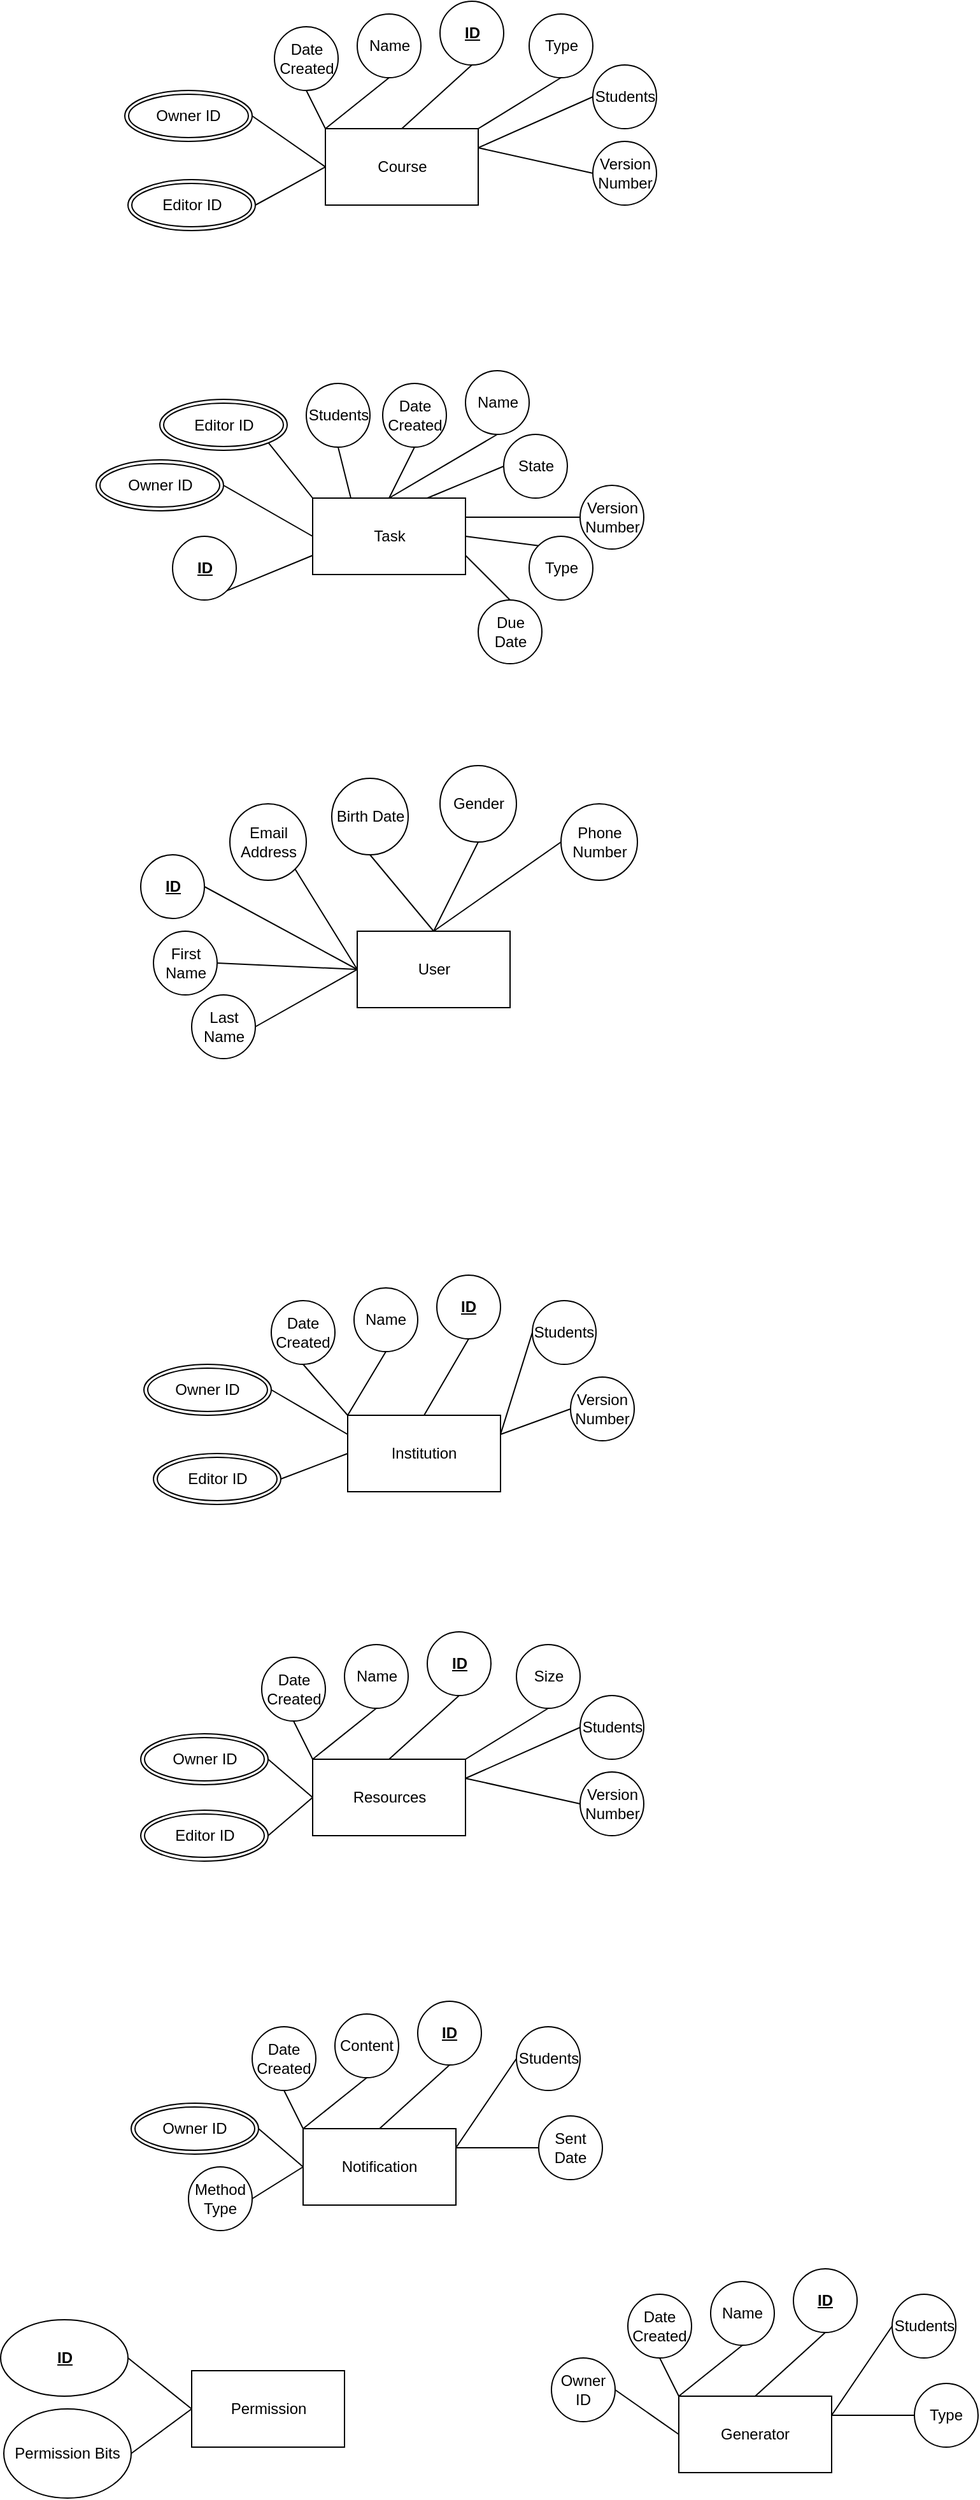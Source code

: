 <mxfile version="21.2.1" type="github">
  <diagram id="R2lEEEUBdFMjLlhIrx00" name="Page-1">
    <mxGraphModel dx="954" dy="1748" grid="1" gridSize="10" guides="1" tooltips="1" connect="1" arrows="1" fold="1" page="1" pageScale="1" pageWidth="850" pageHeight="1100" math="0" shadow="0" extFonts="Permanent Marker^https://fonts.googleapis.com/css?family=Permanent+Marker">
      <root>
        <mxCell id="0" />
        <mxCell id="1" parent="0" />
        <mxCell id="CtZSEA7i2D5SScJN1McE-1" value="User" style="rounded=0;whiteSpace=wrap;html=1;" parent="1" vertex="1">
          <mxGeometry x="327.5" y="-160" width="120" height="60" as="geometry" />
        </mxCell>
        <mxCell id="CtZSEA7i2D5SScJN1McE-2" value="Course" style="rounded=0;whiteSpace=wrap;html=1;" parent="1" vertex="1">
          <mxGeometry x="302.5" y="-790" width="120" height="60" as="geometry" />
        </mxCell>
        <mxCell id="CtZSEA7i2D5SScJN1McE-3" value="Task" style="rounded=0;whiteSpace=wrap;html=1;" parent="1" vertex="1">
          <mxGeometry x="292.5" y="-500" width="120" height="60" as="geometry" />
        </mxCell>
        <mxCell id="uw39ci3O_gwY2ypVidcm-2" value="&lt;b&gt;&lt;u&gt;ID&lt;/u&gt;&lt;/b&gt;" style="ellipse;whiteSpace=wrap;html=1;" parent="1" vertex="1">
          <mxGeometry x="157.5" y="-220" width="50" height="50" as="geometry" />
        </mxCell>
        <mxCell id="uw39ci3O_gwY2ypVidcm-3" value="First Name" style="ellipse;whiteSpace=wrap;html=1;" parent="1" vertex="1">
          <mxGeometry x="167.5" y="-160" width="50" height="50" as="geometry" />
        </mxCell>
        <mxCell id="uw39ci3O_gwY2ypVidcm-4" value="Last Name" style="ellipse;whiteSpace=wrap;html=1;" parent="1" vertex="1">
          <mxGeometry x="197.5" y="-110" width="50" height="50" as="geometry" />
        </mxCell>
        <mxCell id="uw39ci3O_gwY2ypVidcm-5" value="Email Address" style="ellipse;whiteSpace=wrap;html=1;" parent="1" vertex="1">
          <mxGeometry x="227.5" y="-260" width="60" height="60" as="geometry" />
        </mxCell>
        <mxCell id="uw39ci3O_gwY2ypVidcm-6" value="Phone Number" style="ellipse;whiteSpace=wrap;html=1;" parent="1" vertex="1">
          <mxGeometry x="487.5" y="-260" width="60" height="60" as="geometry" />
        </mxCell>
        <mxCell id="uw39ci3O_gwY2ypVidcm-7" value="Birth Date" style="ellipse;whiteSpace=wrap;html=1;" parent="1" vertex="1">
          <mxGeometry x="307.5" y="-280" width="60" height="60" as="geometry" />
        </mxCell>
        <mxCell id="uw39ci3O_gwY2ypVidcm-8" value="Gender" style="ellipse;whiteSpace=wrap;html=1;" parent="1" vertex="1">
          <mxGeometry x="392.5" y="-290" width="60" height="60" as="geometry" />
        </mxCell>
        <mxCell id="uw39ci3O_gwY2ypVidcm-10" value="" style="endArrow=none;html=1;rounded=0;entryX=0;entryY=0.5;entryDx=0;entryDy=0;exitX=1;exitY=1;exitDx=0;exitDy=0;" parent="1" source="uw39ci3O_gwY2ypVidcm-5" target="CtZSEA7i2D5SScJN1McE-1" edge="1">
          <mxGeometry width="50" height="50" relative="1" as="geometry">
            <mxPoint x="367.5" y="70" as="sourcePoint" />
            <mxPoint x="417.5" y="20" as="targetPoint" />
          </mxGeometry>
        </mxCell>
        <mxCell id="uw39ci3O_gwY2ypVidcm-12" value="" style="endArrow=none;html=1;rounded=0;entryX=0;entryY=0.5;entryDx=0;entryDy=0;exitX=1;exitY=0.5;exitDx=0;exitDy=0;" parent="1" source="uw39ci3O_gwY2ypVidcm-2" target="CtZSEA7i2D5SScJN1McE-1" edge="1">
          <mxGeometry width="50" height="50" relative="1" as="geometry">
            <mxPoint x="247.5" y="-140" as="sourcePoint" />
            <mxPoint x="337.5" y="-120" as="targetPoint" />
          </mxGeometry>
        </mxCell>
        <mxCell id="uw39ci3O_gwY2ypVidcm-13" value="" style="endArrow=none;html=1;rounded=0;exitX=1;exitY=0.5;exitDx=0;exitDy=0;entryX=0;entryY=0.5;entryDx=0;entryDy=0;" parent="1" source="uw39ci3O_gwY2ypVidcm-3" target="CtZSEA7i2D5SScJN1McE-1" edge="1">
          <mxGeometry width="50" height="50" relative="1" as="geometry">
            <mxPoint x="207.5" y="-100" as="sourcePoint" />
            <mxPoint x="307.5" y="-80" as="targetPoint" />
          </mxGeometry>
        </mxCell>
        <mxCell id="uw39ci3O_gwY2ypVidcm-14" value="" style="endArrow=none;html=1;rounded=0;exitX=1;exitY=0.5;exitDx=0;exitDy=0;entryX=0;entryY=0.5;entryDx=0;entryDy=0;" parent="1" source="uw39ci3O_gwY2ypVidcm-4" target="CtZSEA7i2D5SScJN1McE-1" edge="1">
          <mxGeometry width="50" height="50" relative="1" as="geometry">
            <mxPoint x="187.5" y="-145" as="sourcePoint" />
            <mxPoint x="297.5" y="-50" as="targetPoint" />
          </mxGeometry>
        </mxCell>
        <mxCell id="uw39ci3O_gwY2ypVidcm-15" value="" style="endArrow=none;html=1;rounded=0;entryX=0.5;entryY=0;entryDx=0;entryDy=0;exitX=0.5;exitY=1;exitDx=0;exitDy=0;" parent="1" source="uw39ci3O_gwY2ypVidcm-7" target="CtZSEA7i2D5SScJN1McE-1" edge="1">
          <mxGeometry width="50" height="50" relative="1" as="geometry">
            <mxPoint x="332.5" y="-70" as="sourcePoint" />
            <mxPoint x="452.5" y="-5" as="targetPoint" />
          </mxGeometry>
        </mxCell>
        <mxCell id="uw39ci3O_gwY2ypVidcm-16" value="" style="endArrow=none;html=1;rounded=0;entryX=0.5;entryY=0;entryDx=0;entryDy=0;exitX=0.5;exitY=1;exitDx=0;exitDy=0;" parent="1" source="uw39ci3O_gwY2ypVidcm-8" target="CtZSEA7i2D5SScJN1McE-1" edge="1">
          <mxGeometry width="50" height="50" relative="1" as="geometry">
            <mxPoint x="387.5" y="-190" as="sourcePoint" />
            <mxPoint x="397.5" y="-150" as="targetPoint" />
          </mxGeometry>
        </mxCell>
        <mxCell id="uw39ci3O_gwY2ypVidcm-17" value="" style="endArrow=none;html=1;rounded=0;entryX=0.5;entryY=0;entryDx=0;entryDy=0;exitX=0;exitY=0.5;exitDx=0;exitDy=0;" parent="1" source="uw39ci3O_gwY2ypVidcm-6" target="CtZSEA7i2D5SScJN1McE-1" edge="1">
          <mxGeometry width="50" height="50" relative="1" as="geometry">
            <mxPoint x="497.5" y="-175" as="sourcePoint" />
            <mxPoint x="397.5" y="-150" as="targetPoint" />
          </mxGeometry>
        </mxCell>
        <mxCell id="A39vKMBTd1vlr0lXiqjf-1" value="Name" style="ellipse;whiteSpace=wrap;html=1;" parent="1" vertex="1">
          <mxGeometry x="327.5" y="-880" width="50" height="50" as="geometry" />
        </mxCell>
        <mxCell id="A39vKMBTd1vlr0lXiqjf-2" value="Date Created" style="ellipse;whiteSpace=wrap;html=1;" parent="1" vertex="1">
          <mxGeometry x="262.5" y="-870" width="50" height="50" as="geometry" />
        </mxCell>
        <mxCell id="A39vKMBTd1vlr0lXiqjf-3" value="&lt;u&gt;&lt;b&gt;ID&lt;/b&gt;&lt;/u&gt;" style="ellipse;whiteSpace=wrap;html=1;" parent="1" vertex="1">
          <mxGeometry x="392.5" y="-890" width="50" height="50" as="geometry" />
        </mxCell>
        <mxCell id="A39vKMBTd1vlr0lXiqjf-4" value="Version Number" style="ellipse;whiteSpace=wrap;html=1;" parent="1" vertex="1">
          <mxGeometry x="512.5" y="-780" width="50" height="50" as="geometry" />
        </mxCell>
        <mxCell id="A39vKMBTd1vlr0lXiqjf-7" value="Type" style="ellipse;whiteSpace=wrap;html=1;" parent="1" vertex="1">
          <mxGeometry x="462.5" y="-880" width="50" height="50" as="geometry" />
        </mxCell>
        <mxCell id="A39vKMBTd1vlr0lXiqjf-8" value="Students" style="ellipse;whiteSpace=wrap;html=1;" parent="1" vertex="1">
          <mxGeometry x="512.5" y="-840" width="50" height="50" as="geometry" />
        </mxCell>
        <mxCell id="A39vKMBTd1vlr0lXiqjf-9" value="" style="endArrow=none;html=1;rounded=0;exitX=1;exitY=0.5;exitDx=0;exitDy=0;entryX=0;entryY=0.5;entryDx=0;entryDy=0;" parent="1" source="muu-Gyr70Mh77Ey5Hw-l-1" target="CtZSEA7i2D5SScJN1McE-2" edge="1">
          <mxGeometry width="50" height="50" relative="1" as="geometry">
            <mxPoint x="252.5" y="-795" as="sourcePoint" />
            <mxPoint x="162.5" y="-725" as="targetPoint" />
          </mxGeometry>
        </mxCell>
        <mxCell id="A39vKMBTd1vlr0lXiqjf-10" value="" style="endArrow=none;html=1;rounded=0;exitX=0.5;exitY=1;exitDx=0;exitDy=0;entryX=0;entryY=0;entryDx=0;entryDy=0;" parent="1" source="A39vKMBTd1vlr0lXiqjf-2" target="CtZSEA7i2D5SScJN1McE-2" edge="1">
          <mxGeometry width="50" height="50" relative="1" as="geometry">
            <mxPoint x="-87.5" y="-905" as="sourcePoint" />
            <mxPoint x="-7.5" y="-950" as="targetPoint" />
          </mxGeometry>
        </mxCell>
        <mxCell id="A39vKMBTd1vlr0lXiqjf-11" value="" style="endArrow=none;html=1;rounded=0;exitX=0.5;exitY=1;exitDx=0;exitDy=0;entryX=0;entryY=0;entryDx=0;entryDy=0;" parent="1" source="A39vKMBTd1vlr0lXiqjf-1" target="CtZSEA7i2D5SScJN1McE-2" edge="1">
          <mxGeometry width="50" height="50" relative="1" as="geometry">
            <mxPoint x="277.5" y="-810" as="sourcePoint" />
            <mxPoint x="312.5" y="-780" as="targetPoint" />
          </mxGeometry>
        </mxCell>
        <mxCell id="A39vKMBTd1vlr0lXiqjf-12" value="" style="endArrow=none;html=1;rounded=0;exitX=0.5;exitY=1;exitDx=0;exitDy=0;entryX=0.5;entryY=0;entryDx=0;entryDy=0;" parent="1" source="A39vKMBTd1vlr0lXiqjf-3" target="CtZSEA7i2D5SScJN1McE-2" edge="1">
          <mxGeometry width="50" height="50" relative="1" as="geometry">
            <mxPoint x="367.5" y="-820" as="sourcePoint" />
            <mxPoint x="312.5" y="-780" as="targetPoint" />
          </mxGeometry>
        </mxCell>
        <mxCell id="A39vKMBTd1vlr0lXiqjf-13" value="" style="endArrow=none;html=1;rounded=0;exitX=0.5;exitY=1;exitDx=0;exitDy=0;entryX=1;entryY=0;entryDx=0;entryDy=0;" parent="1" source="A39vKMBTd1vlr0lXiqjf-7" target="CtZSEA7i2D5SScJN1McE-2" edge="1">
          <mxGeometry width="50" height="50" relative="1" as="geometry">
            <mxPoint x="457.5" y="-820" as="sourcePoint" />
            <mxPoint x="372.5" y="-780" as="targetPoint" />
          </mxGeometry>
        </mxCell>
        <mxCell id="A39vKMBTd1vlr0lXiqjf-14" value="" style="endArrow=none;html=1;rounded=0;exitX=0;exitY=0.5;exitDx=0;exitDy=0;entryX=1;entryY=0.25;entryDx=0;entryDy=0;" parent="1" source="A39vKMBTd1vlr0lXiqjf-8" target="CtZSEA7i2D5SScJN1McE-2" edge="1">
          <mxGeometry width="50" height="50" relative="1" as="geometry">
            <mxPoint x="487.5" y="-820" as="sourcePoint" />
            <mxPoint x="432.5" y="-780" as="targetPoint" />
          </mxGeometry>
        </mxCell>
        <mxCell id="A39vKMBTd1vlr0lXiqjf-15" value="" style="endArrow=none;html=1;rounded=0;exitX=0;exitY=0.5;exitDx=0;exitDy=0;entryX=1;entryY=0.25;entryDx=0;entryDy=0;" parent="1" source="A39vKMBTd1vlr0lXiqjf-4" target="CtZSEA7i2D5SScJN1McE-2" edge="1">
          <mxGeometry width="50" height="50" relative="1" as="geometry">
            <mxPoint x="522.5" y="-805" as="sourcePoint" />
            <mxPoint x="432.5" y="-765" as="targetPoint" />
          </mxGeometry>
        </mxCell>
        <mxCell id="Amn-k6kEI2SlUnUKtU05-3" value="&lt;b&gt;&lt;u&gt;ID&lt;/u&gt;&lt;/b&gt;" style="ellipse;whiteSpace=wrap;html=1;" parent="1" vertex="1">
          <mxGeometry x="182.5" y="-470" width="50" height="50" as="geometry" />
        </mxCell>
        <mxCell id="Amn-k6kEI2SlUnUKtU05-7" value="" style="endArrow=none;html=1;rounded=0;exitX=1;exitY=1;exitDx=0;exitDy=0;entryX=0;entryY=0.75;entryDx=0;entryDy=0;" parent="1" source="Amn-k6kEI2SlUnUKtU05-3" target="CtZSEA7i2D5SScJN1McE-3" edge="1">
          <mxGeometry width="50" height="50" relative="1" as="geometry">
            <mxPoint x="277.5" y="-540" as="sourcePoint" />
            <mxPoint x="302.5" y="-490" as="targetPoint" />
          </mxGeometry>
        </mxCell>
        <mxCell id="Amn-k6kEI2SlUnUKtU05-9" value="Students" style="ellipse;whiteSpace=wrap;html=1;" parent="1" vertex="1">
          <mxGeometry x="287.5" y="-590" width="50" height="50" as="geometry" />
        </mxCell>
        <mxCell id="Amn-k6kEI2SlUnUKtU05-10" value="Name" style="ellipse;whiteSpace=wrap;html=1;" parent="1" vertex="1">
          <mxGeometry x="412.5" y="-600" width="50" height="50" as="geometry" />
        </mxCell>
        <mxCell id="Amn-k6kEI2SlUnUKtU05-11" value="Date Created" style="ellipse;whiteSpace=wrap;html=1;" parent="1" vertex="1">
          <mxGeometry x="347.5" y="-590" width="50" height="50" as="geometry" />
        </mxCell>
        <mxCell id="Amn-k6kEI2SlUnUKtU05-12" value="Type" style="ellipse;whiteSpace=wrap;html=1;" parent="1" vertex="1">
          <mxGeometry x="462.5" y="-470" width="50" height="50" as="geometry" />
        </mxCell>
        <mxCell id="Amn-k6kEI2SlUnUKtU05-13" value="Version Number" style="ellipse;whiteSpace=wrap;html=1;" parent="1" vertex="1">
          <mxGeometry x="502.5" y="-510" width="50" height="50" as="geometry" />
        </mxCell>
        <mxCell id="Amn-k6kEI2SlUnUKtU05-14" value="Due Date" style="ellipse;whiteSpace=wrap;html=1;" parent="1" vertex="1">
          <mxGeometry x="422.5" y="-420" width="50" height="50" as="geometry" />
        </mxCell>
        <mxCell id="Amn-k6kEI2SlUnUKtU05-15" value="State" style="ellipse;whiteSpace=wrap;html=1;" parent="1" vertex="1">
          <mxGeometry x="442.5" y="-550" width="50" height="50" as="geometry" />
        </mxCell>
        <mxCell id="Amn-k6kEI2SlUnUKtU05-16" value="" style="endArrow=none;html=1;rounded=0;exitX=0.5;exitY=1;exitDx=0;exitDy=0;entryX=0.25;entryY=0;entryDx=0;entryDy=0;" parent="1" source="Amn-k6kEI2SlUnUKtU05-9" target="CtZSEA7i2D5SScJN1McE-3" edge="1">
          <mxGeometry width="50" height="50" relative="1" as="geometry">
            <mxPoint x="247.5" y="-530" as="sourcePoint" />
            <mxPoint x="302.5" y="-490" as="targetPoint" />
          </mxGeometry>
        </mxCell>
        <mxCell id="Amn-k6kEI2SlUnUKtU05-17" value="" style="endArrow=none;html=1;rounded=0;exitX=0.5;exitY=1;exitDx=0;exitDy=0;entryX=0.5;entryY=0;entryDx=0;entryDy=0;" parent="1" source="Amn-k6kEI2SlUnUKtU05-11" target="CtZSEA7i2D5SScJN1McE-3" edge="1">
          <mxGeometry width="50" height="50" relative="1" as="geometry">
            <mxPoint x="327.5" y="-550" as="sourcePoint" />
            <mxPoint x="332.5" y="-490" as="targetPoint" />
          </mxGeometry>
        </mxCell>
        <mxCell id="Amn-k6kEI2SlUnUKtU05-18" value="" style="endArrow=none;html=1;rounded=0;exitX=0.5;exitY=1;exitDx=0;exitDy=0;entryX=0.5;entryY=0;entryDx=0;entryDy=0;" parent="1" source="Amn-k6kEI2SlUnUKtU05-10" target="CtZSEA7i2D5SScJN1McE-3" edge="1">
          <mxGeometry width="50" height="50" relative="1" as="geometry">
            <mxPoint x="382.5" y="-530" as="sourcePoint" />
            <mxPoint x="362.5" y="-490" as="targetPoint" />
          </mxGeometry>
        </mxCell>
        <mxCell id="Amn-k6kEI2SlUnUKtU05-19" value="" style="endArrow=none;html=1;rounded=0;exitX=0;exitY=0.5;exitDx=0;exitDy=0;entryX=0.75;entryY=0;entryDx=0;entryDy=0;" parent="1" source="Amn-k6kEI2SlUnUKtU05-15" target="CtZSEA7i2D5SScJN1McE-3" edge="1">
          <mxGeometry width="50" height="50" relative="1" as="geometry">
            <mxPoint x="447.5" y="-530" as="sourcePoint" />
            <mxPoint x="362.5" y="-490" as="targetPoint" />
          </mxGeometry>
        </mxCell>
        <mxCell id="Amn-k6kEI2SlUnUKtU05-20" value="" style="endArrow=none;html=1;rounded=0;exitX=0;exitY=0.5;exitDx=0;exitDy=0;entryX=1;entryY=0.25;entryDx=0;entryDy=0;" parent="1" source="Amn-k6kEI2SlUnUKtU05-13" target="CtZSEA7i2D5SScJN1McE-3" edge="1">
          <mxGeometry width="50" height="50" relative="1" as="geometry">
            <mxPoint x="482.5" y="-525" as="sourcePoint" />
            <mxPoint x="392.5" y="-490" as="targetPoint" />
          </mxGeometry>
        </mxCell>
        <mxCell id="Amn-k6kEI2SlUnUKtU05-21" value="" style="endArrow=none;html=1;rounded=0;exitX=0;exitY=0;exitDx=0;exitDy=0;entryX=1;entryY=0.5;entryDx=0;entryDy=0;" parent="1" source="Amn-k6kEI2SlUnUKtU05-12" target="CtZSEA7i2D5SScJN1McE-3" edge="1">
          <mxGeometry width="50" height="50" relative="1" as="geometry">
            <mxPoint x="512.5" y="-465" as="sourcePoint" />
            <mxPoint x="422.5" y="-475" as="targetPoint" />
          </mxGeometry>
        </mxCell>
        <mxCell id="Amn-k6kEI2SlUnUKtU05-22" value="" style="endArrow=none;html=1;rounded=0;exitX=0.5;exitY=0;exitDx=0;exitDy=0;entryX=1;entryY=0.75;entryDx=0;entryDy=0;" parent="1" source="Amn-k6kEI2SlUnUKtU05-14" target="CtZSEA7i2D5SScJN1McE-3" edge="1">
          <mxGeometry width="50" height="50" relative="1" as="geometry">
            <mxPoint x="459.5" y="-443" as="sourcePoint" />
            <mxPoint x="422.5" y="-460" as="targetPoint" />
          </mxGeometry>
        </mxCell>
        <mxCell id="Amn-k6kEI2SlUnUKtU05-25" value="Institution" style="rounded=0;whiteSpace=wrap;html=1;" parent="1" vertex="1">
          <mxGeometry x="320" y="220" width="120" height="60" as="geometry" />
        </mxCell>
        <mxCell id="Amn-k6kEI2SlUnUKtU05-26" value="Name" style="ellipse;whiteSpace=wrap;html=1;" parent="1" vertex="1">
          <mxGeometry x="325" y="120" width="50" height="50" as="geometry" />
        </mxCell>
        <mxCell id="Amn-k6kEI2SlUnUKtU05-27" value="Date Created" style="ellipse;whiteSpace=wrap;html=1;" parent="1" vertex="1">
          <mxGeometry x="260" y="130" width="50" height="50" as="geometry" />
        </mxCell>
        <mxCell id="Amn-k6kEI2SlUnUKtU05-28" value="&lt;u&gt;&lt;b&gt;ID&lt;/b&gt;&lt;/u&gt;" style="ellipse;whiteSpace=wrap;html=1;" parent="1" vertex="1">
          <mxGeometry x="390" y="110" width="50" height="50" as="geometry" />
        </mxCell>
        <mxCell id="Amn-k6kEI2SlUnUKtU05-29" value="Version Number" style="ellipse;whiteSpace=wrap;html=1;" parent="1" vertex="1">
          <mxGeometry x="495" y="190" width="50" height="50" as="geometry" />
        </mxCell>
        <mxCell id="Amn-k6kEI2SlUnUKtU05-33" value="Students" style="ellipse;whiteSpace=wrap;html=1;" parent="1" vertex="1">
          <mxGeometry x="465" y="130" width="50" height="50" as="geometry" />
        </mxCell>
        <mxCell id="Amn-k6kEI2SlUnUKtU05-35" value="" style="endArrow=none;html=1;rounded=0;exitX=0.5;exitY=1;exitDx=0;exitDy=0;entryX=0;entryY=0;entryDx=0;entryDy=0;" parent="1" source="Amn-k6kEI2SlUnUKtU05-27" target="Amn-k6kEI2SlUnUKtU05-25" edge="1">
          <mxGeometry width="50" height="50" relative="1" as="geometry">
            <mxPoint x="-90" y="95" as="sourcePoint" />
            <mxPoint x="-10" y="50" as="targetPoint" />
          </mxGeometry>
        </mxCell>
        <mxCell id="Amn-k6kEI2SlUnUKtU05-36" value="" style="endArrow=none;html=1;rounded=0;exitX=0.5;exitY=1;exitDx=0;exitDy=0;entryX=0;entryY=0;entryDx=0;entryDy=0;" parent="1" source="Amn-k6kEI2SlUnUKtU05-26" target="Amn-k6kEI2SlUnUKtU05-25" edge="1">
          <mxGeometry width="50" height="50" relative="1" as="geometry">
            <mxPoint x="275" y="190" as="sourcePoint" />
            <mxPoint x="310" y="220" as="targetPoint" />
          </mxGeometry>
        </mxCell>
        <mxCell id="Amn-k6kEI2SlUnUKtU05-37" value="" style="endArrow=none;html=1;rounded=0;exitX=0.5;exitY=1;exitDx=0;exitDy=0;entryX=0.5;entryY=0;entryDx=0;entryDy=0;" parent="1" source="Amn-k6kEI2SlUnUKtU05-28" target="Amn-k6kEI2SlUnUKtU05-25" edge="1">
          <mxGeometry width="50" height="50" relative="1" as="geometry">
            <mxPoint x="365" y="180" as="sourcePoint" />
            <mxPoint x="310" y="220" as="targetPoint" />
          </mxGeometry>
        </mxCell>
        <mxCell id="Amn-k6kEI2SlUnUKtU05-39" value="" style="endArrow=none;html=1;rounded=0;exitX=0;exitY=0.5;exitDx=0;exitDy=0;entryX=1;entryY=0.25;entryDx=0;entryDy=0;" parent="1" source="Amn-k6kEI2SlUnUKtU05-33" target="Amn-k6kEI2SlUnUKtU05-25" edge="1">
          <mxGeometry width="50" height="50" relative="1" as="geometry">
            <mxPoint x="485" y="180" as="sourcePoint" />
            <mxPoint x="430" y="220" as="targetPoint" />
          </mxGeometry>
        </mxCell>
        <mxCell id="Amn-k6kEI2SlUnUKtU05-40" value="" style="endArrow=none;html=1;rounded=0;exitX=0;exitY=0.5;exitDx=0;exitDy=0;entryX=1;entryY=0.25;entryDx=0;entryDy=0;" parent="1" source="Amn-k6kEI2SlUnUKtU05-29" target="Amn-k6kEI2SlUnUKtU05-25" edge="1">
          <mxGeometry width="50" height="50" relative="1" as="geometry">
            <mxPoint x="520" y="195" as="sourcePoint" />
            <mxPoint x="430" y="235" as="targetPoint" />
          </mxGeometry>
        </mxCell>
        <mxCell id="Amn-k6kEI2SlUnUKtU05-57" value="Resources" style="rounded=0;whiteSpace=wrap;html=1;" parent="1" vertex="1">
          <mxGeometry x="292.5" y="490" width="120" height="60" as="geometry" />
        </mxCell>
        <mxCell id="Amn-k6kEI2SlUnUKtU05-58" value="Name" style="ellipse;whiteSpace=wrap;html=1;" parent="1" vertex="1">
          <mxGeometry x="317.5" y="400" width="50" height="50" as="geometry" />
        </mxCell>
        <mxCell id="Amn-k6kEI2SlUnUKtU05-59" value="Date Created" style="ellipse;whiteSpace=wrap;html=1;" parent="1" vertex="1">
          <mxGeometry x="252.5" y="410" width="50" height="50" as="geometry" />
        </mxCell>
        <mxCell id="Amn-k6kEI2SlUnUKtU05-60" value="&lt;b&gt;&lt;u&gt;ID&lt;/u&gt;&lt;/b&gt;" style="ellipse;whiteSpace=wrap;html=1;" parent="1" vertex="1">
          <mxGeometry x="382.5" y="390" width="50" height="50" as="geometry" />
        </mxCell>
        <mxCell id="Amn-k6kEI2SlUnUKtU05-61" value="Version Number" style="ellipse;whiteSpace=wrap;html=1;" parent="1" vertex="1">
          <mxGeometry x="502.5" y="500" width="50" height="50" as="geometry" />
        </mxCell>
        <mxCell id="Amn-k6kEI2SlUnUKtU05-64" value="Size" style="ellipse;whiteSpace=wrap;html=1;" parent="1" vertex="1">
          <mxGeometry x="452.5" y="400" width="50" height="50" as="geometry" />
        </mxCell>
        <mxCell id="Amn-k6kEI2SlUnUKtU05-65" value="Students" style="ellipse;whiteSpace=wrap;html=1;" parent="1" vertex="1">
          <mxGeometry x="502.5" y="440" width="50" height="50" as="geometry" />
        </mxCell>
        <mxCell id="Amn-k6kEI2SlUnUKtU05-67" value="" style="endArrow=none;html=1;rounded=0;exitX=0.5;exitY=1;exitDx=0;exitDy=0;entryX=0;entryY=0;entryDx=0;entryDy=0;" parent="1" source="Amn-k6kEI2SlUnUKtU05-59" target="Amn-k6kEI2SlUnUKtU05-57" edge="1">
          <mxGeometry width="50" height="50" relative="1" as="geometry">
            <mxPoint x="-97.5" y="375" as="sourcePoint" />
            <mxPoint x="-17.5" y="330" as="targetPoint" />
          </mxGeometry>
        </mxCell>
        <mxCell id="Amn-k6kEI2SlUnUKtU05-68" value="" style="endArrow=none;html=1;rounded=0;exitX=0.5;exitY=1;exitDx=0;exitDy=0;entryX=0;entryY=0;entryDx=0;entryDy=0;" parent="1" source="Amn-k6kEI2SlUnUKtU05-58" target="Amn-k6kEI2SlUnUKtU05-57" edge="1">
          <mxGeometry width="50" height="50" relative="1" as="geometry">
            <mxPoint x="267.5" y="470" as="sourcePoint" />
            <mxPoint x="302.5" y="500" as="targetPoint" />
          </mxGeometry>
        </mxCell>
        <mxCell id="Amn-k6kEI2SlUnUKtU05-69" value="" style="endArrow=none;html=1;rounded=0;exitX=0.5;exitY=1;exitDx=0;exitDy=0;entryX=0.5;entryY=0;entryDx=0;entryDy=0;" parent="1" source="Amn-k6kEI2SlUnUKtU05-60" target="Amn-k6kEI2SlUnUKtU05-57" edge="1">
          <mxGeometry width="50" height="50" relative="1" as="geometry">
            <mxPoint x="357.5" y="460" as="sourcePoint" />
            <mxPoint x="302.5" y="500" as="targetPoint" />
          </mxGeometry>
        </mxCell>
        <mxCell id="Amn-k6kEI2SlUnUKtU05-70" value="" style="endArrow=none;html=1;rounded=0;exitX=0.5;exitY=1;exitDx=0;exitDy=0;entryX=1;entryY=0;entryDx=0;entryDy=0;" parent="1" source="Amn-k6kEI2SlUnUKtU05-64" target="Amn-k6kEI2SlUnUKtU05-57" edge="1">
          <mxGeometry width="50" height="50" relative="1" as="geometry">
            <mxPoint x="447.5" y="460" as="sourcePoint" />
            <mxPoint x="362.5" y="500" as="targetPoint" />
          </mxGeometry>
        </mxCell>
        <mxCell id="Amn-k6kEI2SlUnUKtU05-71" value="" style="endArrow=none;html=1;rounded=0;exitX=0;exitY=0.5;exitDx=0;exitDy=0;entryX=1;entryY=0.25;entryDx=0;entryDy=0;" parent="1" source="Amn-k6kEI2SlUnUKtU05-65" target="Amn-k6kEI2SlUnUKtU05-57" edge="1">
          <mxGeometry width="50" height="50" relative="1" as="geometry">
            <mxPoint x="477.5" y="460" as="sourcePoint" />
            <mxPoint x="422.5" y="500" as="targetPoint" />
          </mxGeometry>
        </mxCell>
        <mxCell id="Amn-k6kEI2SlUnUKtU05-72" value="" style="endArrow=none;html=1;rounded=0;exitX=0;exitY=0.5;exitDx=0;exitDy=0;entryX=1;entryY=0.25;entryDx=0;entryDy=0;" parent="1" source="Amn-k6kEI2SlUnUKtU05-61" target="Amn-k6kEI2SlUnUKtU05-57" edge="1">
          <mxGeometry width="50" height="50" relative="1" as="geometry">
            <mxPoint x="512.5" y="475" as="sourcePoint" />
            <mxPoint x="422.5" y="515" as="targetPoint" />
          </mxGeometry>
        </mxCell>
        <mxCell id="Amn-k6kEI2SlUnUKtU05-75" value="Notification" style="rounded=0;whiteSpace=wrap;html=1;" parent="1" vertex="1">
          <mxGeometry x="285" y="780" width="120" height="60" as="geometry" />
        </mxCell>
        <mxCell id="Amn-k6kEI2SlUnUKtU05-76" value="Content" style="ellipse;whiteSpace=wrap;html=1;" parent="1" vertex="1">
          <mxGeometry x="310" y="690" width="50" height="50" as="geometry" />
        </mxCell>
        <mxCell id="Amn-k6kEI2SlUnUKtU05-77" value="Date Created" style="ellipse;whiteSpace=wrap;html=1;" parent="1" vertex="1">
          <mxGeometry x="245" y="700" width="50" height="50" as="geometry" />
        </mxCell>
        <mxCell id="Amn-k6kEI2SlUnUKtU05-78" value="&lt;b&gt;&lt;u&gt;ID&lt;/u&gt;&lt;/b&gt;" style="ellipse;whiteSpace=wrap;html=1;" parent="1" vertex="1">
          <mxGeometry x="375" y="680" width="50" height="50" as="geometry" />
        </mxCell>
        <mxCell id="Amn-k6kEI2SlUnUKtU05-79" value="Sent Date" style="ellipse;whiteSpace=wrap;html=1;" parent="1" vertex="1">
          <mxGeometry x="470" y="770" width="50" height="50" as="geometry" />
        </mxCell>
        <mxCell id="Amn-k6kEI2SlUnUKtU05-81" value="Method Type" style="ellipse;whiteSpace=wrap;html=1;" parent="1" vertex="1">
          <mxGeometry x="195" y="810" width="50" height="50" as="geometry" />
        </mxCell>
        <mxCell id="Amn-k6kEI2SlUnUKtU05-83" value="Students" style="ellipse;whiteSpace=wrap;html=1;" parent="1" vertex="1">
          <mxGeometry x="452.5" y="700" width="50" height="50" as="geometry" />
        </mxCell>
        <mxCell id="Amn-k6kEI2SlUnUKtU05-85" value="" style="endArrow=none;html=1;rounded=0;exitX=0.5;exitY=1;exitDx=0;exitDy=0;entryX=0;entryY=0;entryDx=0;entryDy=0;" parent="1" source="Amn-k6kEI2SlUnUKtU05-77" target="Amn-k6kEI2SlUnUKtU05-75" edge="1">
          <mxGeometry width="50" height="50" relative="1" as="geometry">
            <mxPoint x="-105" y="665" as="sourcePoint" />
            <mxPoint x="-25" y="620" as="targetPoint" />
          </mxGeometry>
        </mxCell>
        <mxCell id="Amn-k6kEI2SlUnUKtU05-86" value="" style="endArrow=none;html=1;rounded=0;exitX=0.5;exitY=1;exitDx=0;exitDy=0;entryX=0;entryY=0;entryDx=0;entryDy=0;" parent="1" source="Amn-k6kEI2SlUnUKtU05-76" target="Amn-k6kEI2SlUnUKtU05-75" edge="1">
          <mxGeometry width="50" height="50" relative="1" as="geometry">
            <mxPoint x="260" y="760" as="sourcePoint" />
            <mxPoint x="295" y="790" as="targetPoint" />
          </mxGeometry>
        </mxCell>
        <mxCell id="Amn-k6kEI2SlUnUKtU05-87" value="" style="endArrow=none;html=1;rounded=0;exitX=0.5;exitY=1;exitDx=0;exitDy=0;entryX=0.5;entryY=0;entryDx=0;entryDy=0;" parent="1" source="Amn-k6kEI2SlUnUKtU05-78" target="Amn-k6kEI2SlUnUKtU05-75" edge="1">
          <mxGeometry width="50" height="50" relative="1" as="geometry">
            <mxPoint x="350" y="750" as="sourcePoint" />
            <mxPoint x="295" y="790" as="targetPoint" />
          </mxGeometry>
        </mxCell>
        <mxCell id="Amn-k6kEI2SlUnUKtU05-89" value="" style="endArrow=none;html=1;rounded=0;exitX=0;exitY=0.5;exitDx=0;exitDy=0;entryX=1;entryY=0.25;entryDx=0;entryDy=0;" parent="1" source="Amn-k6kEI2SlUnUKtU05-83" target="Amn-k6kEI2SlUnUKtU05-75" edge="1">
          <mxGeometry width="50" height="50" relative="1" as="geometry">
            <mxPoint x="470" y="750" as="sourcePoint" />
            <mxPoint x="415" y="790" as="targetPoint" />
          </mxGeometry>
        </mxCell>
        <mxCell id="Amn-k6kEI2SlUnUKtU05-90" value="" style="endArrow=none;html=1;rounded=0;exitX=0;exitY=0.5;exitDx=0;exitDy=0;entryX=1;entryY=0.25;entryDx=0;entryDy=0;" parent="1" source="Amn-k6kEI2SlUnUKtU05-79" target="Amn-k6kEI2SlUnUKtU05-75" edge="1">
          <mxGeometry width="50" height="50" relative="1" as="geometry">
            <mxPoint x="505" y="765" as="sourcePoint" />
            <mxPoint x="415" y="805" as="targetPoint" />
          </mxGeometry>
        </mxCell>
        <mxCell id="Amn-k6kEI2SlUnUKtU05-91" value="" style="endArrow=none;html=1;rounded=0;exitX=0;exitY=0.5;exitDx=0;exitDy=0;entryX=1;entryY=0.5;entryDx=0;entryDy=0;" parent="1" source="Amn-k6kEI2SlUnUKtU05-75" target="Amn-k6kEI2SlUnUKtU05-81" edge="1">
          <mxGeometry width="50" height="50" relative="1" as="geometry">
            <mxPoint x="505" y="825" as="sourcePoint" />
            <mxPoint x="415" y="805" as="targetPoint" />
          </mxGeometry>
        </mxCell>
        <mxCell id="Amn-k6kEI2SlUnUKtU05-107" value="Permission" style="rounded=0;whiteSpace=wrap;html=1;" parent="1" vertex="1">
          <mxGeometry x="197.5" y="970" width="120" height="60" as="geometry" />
        </mxCell>
        <mxCell id="Amn-k6kEI2SlUnUKtU05-108" value="&lt;b&gt;&lt;u&gt;ID&lt;/u&gt;&lt;/b&gt;" style="ellipse;whiteSpace=wrap;html=1;" parent="1" vertex="1">
          <mxGeometry x="47.5" y="930" width="100" height="60" as="geometry" />
        </mxCell>
        <mxCell id="Amn-k6kEI2SlUnUKtU05-109" value="Permission Bits" style="ellipse;whiteSpace=wrap;html=1;" parent="1" vertex="1">
          <mxGeometry x="50" y="1000" width="100" height="70" as="geometry" />
        </mxCell>
        <mxCell id="Amn-k6kEI2SlUnUKtU05-110" value="" style="endArrow=none;html=1;rounded=0;exitX=1;exitY=0.5;exitDx=0;exitDy=0;entryX=0;entryY=0.5;entryDx=0;entryDy=0;" parent="1" source="Amn-k6kEI2SlUnUKtU05-108" target="Amn-k6kEI2SlUnUKtU05-107" edge="1">
          <mxGeometry width="50" height="50" relative="1" as="geometry">
            <mxPoint x="-52.5" y="1030" as="sourcePoint" />
            <mxPoint x="57.5" y="1035" as="targetPoint" />
          </mxGeometry>
        </mxCell>
        <mxCell id="Amn-k6kEI2SlUnUKtU05-111" value="" style="endArrow=none;html=1;rounded=0;exitX=0;exitY=0.5;exitDx=0;exitDy=0;entryX=1;entryY=0.5;entryDx=0;entryDy=0;" parent="1" source="Amn-k6kEI2SlUnUKtU05-107" target="Amn-k6kEI2SlUnUKtU05-109" edge="1">
          <mxGeometry width="50" height="50" relative="1" as="geometry">
            <mxPoint x="417.5" y="1015" as="sourcePoint" />
            <mxPoint x="327.5" y="995" as="targetPoint" />
          </mxGeometry>
        </mxCell>
        <mxCell id="Amn-k6kEI2SlUnUKtU05-117" value="Generator" style="rounded=0;whiteSpace=wrap;html=1;" parent="1" vertex="1">
          <mxGeometry x="580" y="990" width="120" height="60" as="geometry" />
        </mxCell>
        <mxCell id="Amn-k6kEI2SlUnUKtU05-118" value="Name" style="ellipse;whiteSpace=wrap;html=1;" parent="1" vertex="1">
          <mxGeometry x="605" y="900" width="50" height="50" as="geometry" />
        </mxCell>
        <mxCell id="Amn-k6kEI2SlUnUKtU05-119" value="Date Created" style="ellipse;whiteSpace=wrap;html=1;" parent="1" vertex="1">
          <mxGeometry x="540" y="910" width="50" height="50" as="geometry" />
        </mxCell>
        <mxCell id="Amn-k6kEI2SlUnUKtU05-120" value="&lt;b&gt;&lt;u&gt;ID&lt;/u&gt;&lt;/b&gt;" style="ellipse;whiteSpace=wrap;html=1;" parent="1" vertex="1">
          <mxGeometry x="670" y="890" width="50" height="50" as="geometry" />
        </mxCell>
        <mxCell id="Amn-k6kEI2SlUnUKtU05-121" value="Type" style="ellipse;whiteSpace=wrap;html=1;" parent="1" vertex="1">
          <mxGeometry x="765" y="980" width="50" height="50" as="geometry" />
        </mxCell>
        <mxCell id="Amn-k6kEI2SlUnUKtU05-122" value="Owner ID" style="ellipse;whiteSpace=wrap;html=1;" parent="1" vertex="1">
          <mxGeometry x="480" y="960" width="50" height="50" as="geometry" />
        </mxCell>
        <mxCell id="Amn-k6kEI2SlUnUKtU05-124" value="Students" style="ellipse;whiteSpace=wrap;html=1;" parent="1" vertex="1">
          <mxGeometry x="747.5" y="910" width="50" height="50" as="geometry" />
        </mxCell>
        <mxCell id="Amn-k6kEI2SlUnUKtU05-125" value="" style="endArrow=none;html=1;rounded=0;exitX=1;exitY=0.5;exitDx=0;exitDy=0;entryX=0;entryY=0.5;entryDx=0;entryDy=0;" parent="1" source="Amn-k6kEI2SlUnUKtU05-122" target="Amn-k6kEI2SlUnUKtU05-117" edge="1">
          <mxGeometry width="50" height="50" relative="1" as="geometry">
            <mxPoint x="330" y="1050" as="sourcePoint" />
            <mxPoint x="440" y="1055" as="targetPoint" />
          </mxGeometry>
        </mxCell>
        <mxCell id="Amn-k6kEI2SlUnUKtU05-126" value="" style="endArrow=none;html=1;rounded=0;exitX=0.5;exitY=1;exitDx=0;exitDy=0;entryX=0;entryY=0;entryDx=0;entryDy=0;" parent="1" source="Amn-k6kEI2SlUnUKtU05-119" target="Amn-k6kEI2SlUnUKtU05-117" edge="1">
          <mxGeometry width="50" height="50" relative="1" as="geometry">
            <mxPoint x="190" y="875" as="sourcePoint" />
            <mxPoint x="270" y="830" as="targetPoint" />
          </mxGeometry>
        </mxCell>
        <mxCell id="Amn-k6kEI2SlUnUKtU05-127" value="" style="endArrow=none;html=1;rounded=0;exitX=0.5;exitY=1;exitDx=0;exitDy=0;entryX=0;entryY=0;entryDx=0;entryDy=0;" parent="1" source="Amn-k6kEI2SlUnUKtU05-118" target="Amn-k6kEI2SlUnUKtU05-117" edge="1">
          <mxGeometry width="50" height="50" relative="1" as="geometry">
            <mxPoint x="555" y="970" as="sourcePoint" />
            <mxPoint x="590" y="1000" as="targetPoint" />
          </mxGeometry>
        </mxCell>
        <mxCell id="Amn-k6kEI2SlUnUKtU05-128" value="" style="endArrow=none;html=1;rounded=0;exitX=0.5;exitY=1;exitDx=0;exitDy=0;entryX=0.5;entryY=0;entryDx=0;entryDy=0;" parent="1" source="Amn-k6kEI2SlUnUKtU05-120" target="Amn-k6kEI2SlUnUKtU05-117" edge="1">
          <mxGeometry width="50" height="50" relative="1" as="geometry">
            <mxPoint x="645" y="960" as="sourcePoint" />
            <mxPoint x="590" y="1000" as="targetPoint" />
          </mxGeometry>
        </mxCell>
        <mxCell id="Amn-k6kEI2SlUnUKtU05-129" value="" style="endArrow=none;html=1;rounded=0;exitX=0;exitY=0.5;exitDx=0;exitDy=0;entryX=1;entryY=0.25;entryDx=0;entryDy=0;" parent="1" source="Amn-k6kEI2SlUnUKtU05-124" target="Amn-k6kEI2SlUnUKtU05-117" edge="1">
          <mxGeometry width="50" height="50" relative="1" as="geometry">
            <mxPoint x="765" y="960" as="sourcePoint" />
            <mxPoint x="710" y="1000" as="targetPoint" />
          </mxGeometry>
        </mxCell>
        <mxCell id="Amn-k6kEI2SlUnUKtU05-130" value="" style="endArrow=none;html=1;rounded=0;exitX=0;exitY=0.5;exitDx=0;exitDy=0;entryX=1;entryY=0.25;entryDx=0;entryDy=0;" parent="1" source="Amn-k6kEI2SlUnUKtU05-121" target="Amn-k6kEI2SlUnUKtU05-117" edge="1">
          <mxGeometry width="50" height="50" relative="1" as="geometry">
            <mxPoint x="800" y="975" as="sourcePoint" />
            <mxPoint x="710" y="1015" as="targetPoint" />
          </mxGeometry>
        </mxCell>
        <mxCell id="muu-Gyr70Mh77Ey5Hw-l-1" value="Owner ID" style="ellipse;shape=doubleEllipse;margin=3;whiteSpace=wrap;html=1;align=center;" vertex="1" parent="1">
          <mxGeometry x="145" y="-820" width="100" height="40" as="geometry" />
        </mxCell>
        <mxCell id="muu-Gyr70Mh77Ey5Hw-l-3" value="" style="endArrow=none;html=1;rounded=0;exitX=1;exitY=0.5;exitDx=0;exitDy=0;entryX=0;entryY=0.5;entryDx=0;entryDy=0;" edge="1" source="muu-Gyr70Mh77Ey5Hw-l-4" parent="1" target="CtZSEA7i2D5SScJN1McE-3">
          <mxGeometry width="50" height="50" relative="1" as="geometry">
            <mxPoint x="262.5" y="-785" as="sourcePoint" />
            <mxPoint x="313" y="-750" as="targetPoint" />
          </mxGeometry>
        </mxCell>
        <mxCell id="muu-Gyr70Mh77Ey5Hw-l-4" value="Owner ID" style="ellipse;shape=doubleEllipse;margin=3;whiteSpace=wrap;html=1;align=center;" vertex="1" parent="1">
          <mxGeometry x="122.5" y="-530" width="100" height="40" as="geometry" />
        </mxCell>
        <mxCell id="muu-Gyr70Mh77Ey5Hw-l-7" value="Owner ID" style="ellipse;shape=doubleEllipse;margin=3;whiteSpace=wrap;html=1;align=center;" vertex="1" parent="1">
          <mxGeometry x="160" y="180" width="100" height="40" as="geometry" />
        </mxCell>
        <mxCell id="muu-Gyr70Mh77Ey5Hw-l-8" value="" style="endArrow=none;html=1;rounded=0;exitX=1;exitY=0.5;exitDx=0;exitDy=0;entryX=0;entryY=0.25;entryDx=0;entryDy=0;" edge="1" parent="1" source="muu-Gyr70Mh77Ey5Hw-l-7" target="Amn-k6kEI2SlUnUKtU05-25">
          <mxGeometry width="50" height="50" relative="1" as="geometry">
            <mxPoint x="300" y="-75" as="sourcePoint" />
            <mxPoint x="280" y="205" as="targetPoint" />
          </mxGeometry>
        </mxCell>
        <mxCell id="muu-Gyr70Mh77Ey5Hw-l-9" value="Owner ID" style="ellipse;shape=doubleEllipse;margin=3;whiteSpace=wrap;html=1;align=center;" vertex="1" parent="1">
          <mxGeometry x="157.5" y="470" width="100" height="40" as="geometry" />
        </mxCell>
        <mxCell id="muu-Gyr70Mh77Ey5Hw-l-10" value="" style="endArrow=none;html=1;rounded=0;exitX=1;exitY=0.5;exitDx=0;exitDy=0;entryX=0;entryY=0.5;entryDx=0;entryDy=0;" edge="1" source="muu-Gyr70Mh77Ey5Hw-l-9" parent="1" target="Amn-k6kEI2SlUnUKtU05-57">
          <mxGeometry width="50" height="50" relative="1" as="geometry">
            <mxPoint x="175" y="115" as="sourcePoint" />
            <mxPoint x="195" y="425" as="targetPoint" />
          </mxGeometry>
        </mxCell>
        <mxCell id="muu-Gyr70Mh77Ey5Hw-l-11" value="Owner ID" style="ellipse;shape=doubleEllipse;margin=3;whiteSpace=wrap;html=1;align=center;" vertex="1" parent="1">
          <mxGeometry x="150" y="760" width="100" height="40" as="geometry" />
        </mxCell>
        <mxCell id="muu-Gyr70Mh77Ey5Hw-l-12" value="" style="endArrow=none;html=1;rounded=0;exitX=1;exitY=0.5;exitDx=0;exitDy=0;entryX=0;entryY=0.5;entryDx=0;entryDy=0;" edge="1" source="muu-Gyr70Mh77Ey5Hw-l-11" parent="1" target="Amn-k6kEI2SlUnUKtU05-75">
          <mxGeometry width="50" height="50" relative="1" as="geometry">
            <mxPoint x="79.5" y="355" as="sourcePoint" />
            <mxPoint x="197.5" y="760" as="targetPoint" />
          </mxGeometry>
        </mxCell>
        <mxCell id="muu-Gyr70Mh77Ey5Hw-l-13" value="Editor ID" style="ellipse;shape=doubleEllipse;margin=3;whiteSpace=wrap;html=1;align=center;" vertex="1" parent="1">
          <mxGeometry x="147.5" y="-750" width="100" height="40" as="geometry" />
        </mxCell>
        <mxCell id="muu-Gyr70Mh77Ey5Hw-l-14" value="" style="endArrow=none;html=1;rounded=0;exitX=1;exitY=0.5;exitDx=0;exitDy=0;entryX=0;entryY=0.5;entryDx=0;entryDy=0;" edge="1" source="muu-Gyr70Mh77Ey5Hw-l-13" parent="1" target="CtZSEA7i2D5SScJN1McE-2">
          <mxGeometry width="50" height="50" relative="1" as="geometry">
            <mxPoint x="262.5" y="-785" as="sourcePoint" />
            <mxPoint x="313" y="-750" as="targetPoint" />
          </mxGeometry>
        </mxCell>
        <mxCell id="muu-Gyr70Mh77Ey5Hw-l-15" value="Editor ID" style="ellipse;shape=doubleEllipse;margin=3;whiteSpace=wrap;html=1;align=center;" vertex="1" parent="1">
          <mxGeometry x="172.5" y="-577.5" width="100" height="40" as="geometry" />
        </mxCell>
        <mxCell id="muu-Gyr70Mh77Ey5Hw-l-16" value="" style="endArrow=none;html=1;rounded=0;exitX=1;exitY=1;exitDx=0;exitDy=0;entryX=0;entryY=0;entryDx=0;entryDy=0;" edge="1" source="muu-Gyr70Mh77Ey5Hw-l-15" parent="1" target="CtZSEA7i2D5SScJN1McE-3">
          <mxGeometry width="50" height="50" relative="1" as="geometry">
            <mxPoint x="287.5" y="-612.5" as="sourcePoint" />
            <mxPoint x="320" y="-472.5" as="targetPoint" />
          </mxGeometry>
        </mxCell>
        <mxCell id="muu-Gyr70Mh77Ey5Hw-l-17" value="Editor ID" style="ellipse;shape=doubleEllipse;margin=3;whiteSpace=wrap;html=1;align=center;" vertex="1" parent="1">
          <mxGeometry x="167.5" y="250" width="100" height="40" as="geometry" />
        </mxCell>
        <mxCell id="muu-Gyr70Mh77Ey5Hw-l-18" value="" style="endArrow=none;html=1;rounded=0;exitX=1;exitY=0.5;exitDx=0;exitDy=0;entryX=0;entryY=0.5;entryDx=0;entryDy=0;" edge="1" source="muu-Gyr70Mh77Ey5Hw-l-17" parent="1" target="Amn-k6kEI2SlUnUKtU05-25">
          <mxGeometry width="50" height="50" relative="1" as="geometry">
            <mxPoint x="192" y="47.5" as="sourcePoint" />
            <mxPoint x="197.5" y="160" as="targetPoint" />
          </mxGeometry>
        </mxCell>
        <mxCell id="muu-Gyr70Mh77Ey5Hw-l-21" value="Editor ID" style="ellipse;shape=doubleEllipse;margin=3;whiteSpace=wrap;html=1;align=center;" vertex="1" parent="1">
          <mxGeometry x="157.5" y="530" width="100" height="40" as="geometry" />
        </mxCell>
        <mxCell id="muu-Gyr70Mh77Ey5Hw-l-22" value="" style="endArrow=none;html=1;rounded=0;exitX=1;exitY=0.5;exitDx=0;exitDy=0;entryX=0;entryY=0.5;entryDx=0;entryDy=0;" edge="1" source="muu-Gyr70Mh77Ey5Hw-l-21" parent="1" target="Amn-k6kEI2SlUnUKtU05-57">
          <mxGeometry width="50" height="50" relative="1" as="geometry">
            <mxPoint x="69.5" y="217.5" as="sourcePoint" />
            <mxPoint x="197.5" y="420" as="targetPoint" />
          </mxGeometry>
        </mxCell>
      </root>
    </mxGraphModel>
  </diagram>
</mxfile>
